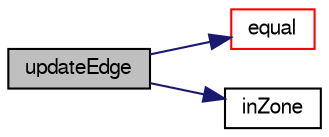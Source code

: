 digraph "updateEdge"
{
  bgcolor="transparent";
  edge [fontname="FreeSans",fontsize="10",labelfontname="FreeSans",labelfontsize="10"];
  node [fontname="FreeSans",fontsize="10",shape=record];
  rankdir="LR";
  Node228 [label="updateEdge",height=0.2,width=0.4,color="black", fillcolor="grey75", style="filled", fontcolor="black"];
  Node228 -> Node229 [color="midnightblue",fontsize="10",style="solid",fontname="FreeSans"];
  Node229 [label="equal",height=0.2,width=0.4,color="red",URL="$a23326.html#a5629079cc4dedb0e54b0e164303925ab",tooltip="Same (like operator==) "];
  Node228 -> Node231 [color="midnightblue",fontsize="10",style="solid",fontname="FreeSans"];
  Node231 [label="inZone",height=0.2,width=0.4,color="black",URL="$a23326.html#aa3702061e8ccbbd274dd8c01d3dd63cc"];
}
